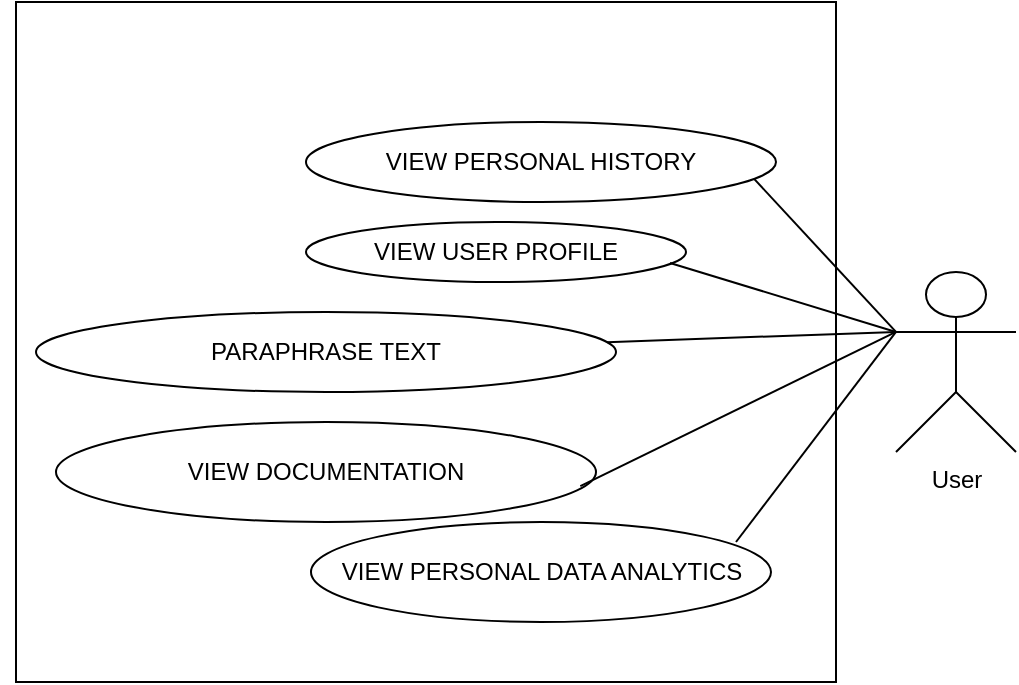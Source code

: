 <mxfile version="20.8.0" type="github">
  <diagram id="drltgcuYzXrYDFVIjzMi" name="Page-1">
    <mxGraphModel dx="1136" dy="571" grid="1" gridSize="10" guides="1" tooltips="1" connect="1" arrows="1" fold="1" page="1" pageScale="1" pageWidth="1400" pageHeight="850" math="0" shadow="0">
      <root>
        <mxCell id="0" />
        <mxCell id="1" parent="0" />
        <mxCell id="rTlkcewEFIC8us19G5Wp-44" value="" style="rounded=0;whiteSpace=wrap;html=1;" vertex="1" parent="1">
          <mxGeometry x="450" y="230" width="410" height="340" as="geometry" />
        </mxCell>
        <mxCell id="rTlkcewEFIC8us19G5Wp-4" value="User" style="shape=umlActor;verticalLabelPosition=bottom;verticalAlign=top;html=1;outlineConnect=0;" vertex="1" parent="1">
          <mxGeometry x="890" y="365" width="60" height="90" as="geometry" />
        </mxCell>
        <mxCell id="rTlkcewEFIC8us19G5Wp-17" value="PARAPHRASE TEXT" style="ellipse;whiteSpace=wrap;html=1;" vertex="1" parent="1">
          <mxGeometry x="460" y="385" width="290" height="40" as="geometry" />
        </mxCell>
        <mxCell id="rTlkcewEFIC8us19G5Wp-19" value="" style="endArrow=none;html=1;rounded=0;entryX=0;entryY=0.333;entryDx=0;entryDy=0;entryPerimeter=0;" edge="1" parent="1" source="rTlkcewEFIC8us19G5Wp-17" target="rTlkcewEFIC8us19G5Wp-4">
          <mxGeometry width="50" height="50" relative="1" as="geometry">
            <mxPoint x="630" y="390" as="sourcePoint" />
            <mxPoint x="680" y="340" as="targetPoint" />
          </mxGeometry>
        </mxCell>
        <mxCell id="rTlkcewEFIC8us19G5Wp-21" style="edgeStyle=orthogonalEdgeStyle;rounded=0;orthogonalLoop=1;jettySize=auto;html=1;exitX=0.5;exitY=1;exitDx=0;exitDy=0;" edge="1" parent="1">
          <mxGeometry relative="1" as="geometry">
            <mxPoint x="450" y="340" as="sourcePoint" />
            <mxPoint x="450" y="340" as="targetPoint" />
          </mxGeometry>
        </mxCell>
        <mxCell id="rTlkcewEFIC8us19G5Wp-26" value="VIEW DOCUMENTATION" style="ellipse;whiteSpace=wrap;html=1;" vertex="1" parent="1">
          <mxGeometry x="470" y="440" width="270" height="50" as="geometry" />
        </mxCell>
        <mxCell id="rTlkcewEFIC8us19G5Wp-29" value="" style="endArrow=none;html=1;rounded=0;entryX=0.95;entryY=0.689;entryDx=0;entryDy=0;entryPerimeter=0;exitX=0;exitY=0.333;exitDx=0;exitDy=0;exitPerimeter=0;" edge="1" parent="1" source="rTlkcewEFIC8us19G5Wp-4" target="rTlkcewEFIC8us19G5Wp-35">
          <mxGeometry width="50" height="50" relative="1" as="geometry">
            <mxPoint x="880" y="390" as="sourcePoint" />
            <mxPoint x="840" y="270" as="targetPoint" />
          </mxGeometry>
        </mxCell>
        <mxCell id="rTlkcewEFIC8us19G5Wp-31" value="" style="endArrow=none;html=1;rounded=0;entryX=0;entryY=0.333;entryDx=0;entryDy=0;entryPerimeter=0;exitX=0.971;exitY=0.641;exitDx=0;exitDy=0;exitPerimeter=0;" edge="1" parent="1" source="rTlkcewEFIC8us19G5Wp-26" target="rTlkcewEFIC8us19G5Wp-4">
          <mxGeometry width="50" height="50" relative="1" as="geometry">
            <mxPoint x="610" y="510" as="sourcePoint" />
            <mxPoint x="660" y="460" as="targetPoint" />
          </mxGeometry>
        </mxCell>
        <mxCell id="rTlkcewEFIC8us19G5Wp-35" value="VIEW PERSONAL HISTORY" style="ellipse;whiteSpace=wrap;html=1;" vertex="1" parent="1">
          <mxGeometry x="595" y="290" width="235" height="40" as="geometry" />
        </mxCell>
        <mxCell id="rTlkcewEFIC8us19G5Wp-36" value="VIEW USER PROFILE" style="ellipse;whiteSpace=wrap;html=1;" vertex="1" parent="1">
          <mxGeometry x="595" y="340" width="190" height="30" as="geometry" />
        </mxCell>
        <mxCell id="rTlkcewEFIC8us19G5Wp-38" value="" style="endArrow=none;html=1;rounded=0;exitX=0.958;exitY=0.682;exitDx=0;exitDy=0;exitPerimeter=0;entryX=0;entryY=0.333;entryDx=0;entryDy=0;entryPerimeter=0;" edge="1" parent="1" source="rTlkcewEFIC8us19G5Wp-36" target="rTlkcewEFIC8us19G5Wp-4">
          <mxGeometry width="50" height="50" relative="1" as="geometry">
            <mxPoint x="790" y="370" as="sourcePoint" />
            <mxPoint x="880" y="400" as="targetPoint" />
          </mxGeometry>
        </mxCell>
        <mxCell id="rTlkcewEFIC8us19G5Wp-41" value="VIEW PERSONAL DATA ANALYTICS" style="ellipse;whiteSpace=wrap;html=1;" vertex="1" parent="1">
          <mxGeometry x="597.5" y="490" width="230" height="50" as="geometry" />
        </mxCell>
        <mxCell id="rTlkcewEFIC8us19G5Wp-42" value="" style="endArrow=none;html=1;rounded=0;entryX=0;entryY=0.333;entryDx=0;entryDy=0;entryPerimeter=0;" edge="1" parent="1" target="rTlkcewEFIC8us19G5Wp-4">
          <mxGeometry width="50" height="50" relative="1" as="geometry">
            <mxPoint x="810" y="500" as="sourcePoint" />
            <mxPoint x="880" y="400" as="targetPoint" />
          </mxGeometry>
        </mxCell>
      </root>
    </mxGraphModel>
  </diagram>
</mxfile>
